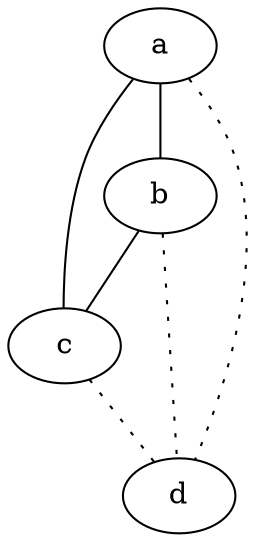graph {
a -- b;
a -- c;
a -- d [style=dotted];
b -- c;
b -- d [style=dotted];
c -- d [style=dotted];
}
